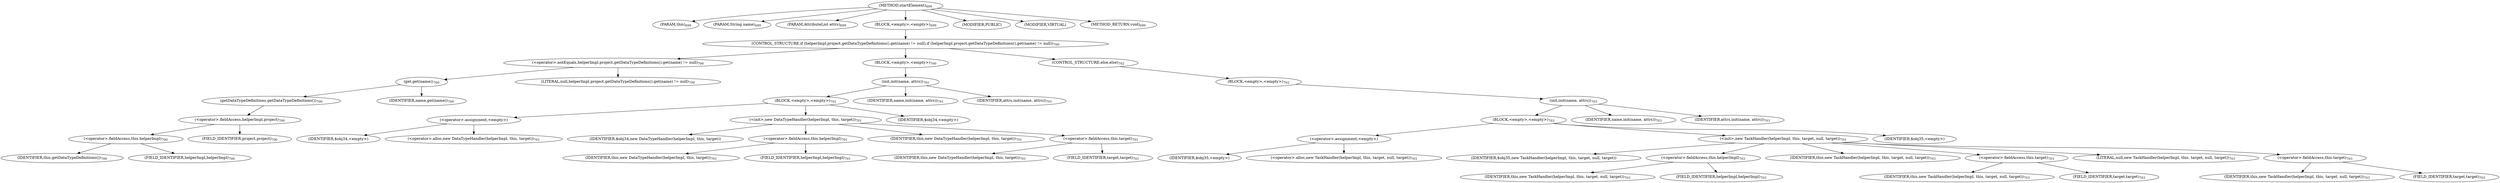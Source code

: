digraph "startElement" {  
"1478" [label = <(METHOD,startElement)<SUB>699</SUB>> ]
"72" [label = <(PARAM,this)<SUB>699</SUB>> ]
"1479" [label = <(PARAM,String name)<SUB>699</SUB>> ]
"1480" [label = <(PARAM,AttributeList attrs)<SUB>699</SUB>> ]
"1481" [label = <(BLOCK,&lt;empty&gt;,&lt;empty&gt;)<SUB>699</SUB>> ]
"1482" [label = <(CONTROL_STRUCTURE,if (helperImpl.project.getDataTypeDefinitions().get(name) != null),if (helperImpl.project.getDataTypeDefinitions().get(name) != null))<SUB>700</SUB>> ]
"1483" [label = <(&lt;operator&gt;.notEquals,helperImpl.project.getDataTypeDefinitions().get(name) != null)<SUB>700</SUB>> ]
"1484" [label = <(get,get(name))<SUB>700</SUB>> ]
"1485" [label = <(getDataTypeDefinitions,getDataTypeDefinitions())<SUB>700</SUB>> ]
"1486" [label = <(&lt;operator&gt;.fieldAccess,helperImpl.project)<SUB>700</SUB>> ]
"1487" [label = <(&lt;operator&gt;.fieldAccess,this.helperImpl)<SUB>700</SUB>> ]
"1488" [label = <(IDENTIFIER,this,getDataTypeDefinitions())<SUB>700</SUB>> ]
"1489" [label = <(FIELD_IDENTIFIER,helperImpl,helperImpl)<SUB>700</SUB>> ]
"1490" [label = <(FIELD_IDENTIFIER,project,project)<SUB>700</SUB>> ]
"1491" [label = <(IDENTIFIER,name,get(name))<SUB>700</SUB>> ]
"1492" [label = <(LITERAL,null,helperImpl.project.getDataTypeDefinitions().get(name) != null)<SUB>700</SUB>> ]
"1493" [label = <(BLOCK,&lt;empty&gt;,&lt;empty&gt;)<SUB>700</SUB>> ]
"1494" [label = <(init,init(name, attrs))<SUB>701</SUB>> ]
"1495" [label = <(BLOCK,&lt;empty&gt;,&lt;empty&gt;)<SUB>701</SUB>> ]
"1496" [label = <(&lt;operator&gt;.assignment,&lt;empty&gt;)> ]
"1497" [label = <(IDENTIFIER,$obj34,&lt;empty&gt;)> ]
"1498" [label = <(&lt;operator&gt;.alloc,new DataTypeHandler(helperImpl, this, target))<SUB>701</SUB>> ]
"1499" [label = <(&lt;init&gt;,new DataTypeHandler(helperImpl, this, target))<SUB>701</SUB>> ]
"1500" [label = <(IDENTIFIER,$obj34,new DataTypeHandler(helperImpl, this, target))> ]
"1501" [label = <(&lt;operator&gt;.fieldAccess,this.helperImpl)<SUB>701</SUB>> ]
"1502" [label = <(IDENTIFIER,this,new DataTypeHandler(helperImpl, this, target))<SUB>701</SUB>> ]
"1503" [label = <(FIELD_IDENTIFIER,helperImpl,helperImpl)<SUB>701</SUB>> ]
"71" [label = <(IDENTIFIER,this,new DataTypeHandler(helperImpl, this, target))<SUB>701</SUB>> ]
"1504" [label = <(&lt;operator&gt;.fieldAccess,this.target)<SUB>701</SUB>> ]
"1505" [label = <(IDENTIFIER,this,new DataTypeHandler(helperImpl, this, target))<SUB>701</SUB>> ]
"1506" [label = <(FIELD_IDENTIFIER,target,target)<SUB>701</SUB>> ]
"1507" [label = <(IDENTIFIER,$obj34,&lt;empty&gt;)> ]
"1508" [label = <(IDENTIFIER,name,init(name, attrs))<SUB>701</SUB>> ]
"1509" [label = <(IDENTIFIER,attrs,init(name, attrs))<SUB>701</SUB>> ]
"1510" [label = <(CONTROL_STRUCTURE,else,else)<SUB>702</SUB>> ]
"1511" [label = <(BLOCK,&lt;empty&gt;,&lt;empty&gt;)<SUB>702</SUB>> ]
"1512" [label = <(init,init(name, attrs))<SUB>703</SUB>> ]
"1513" [label = <(BLOCK,&lt;empty&gt;,&lt;empty&gt;)<SUB>703</SUB>> ]
"1514" [label = <(&lt;operator&gt;.assignment,&lt;empty&gt;)> ]
"1515" [label = <(IDENTIFIER,$obj35,&lt;empty&gt;)> ]
"1516" [label = <(&lt;operator&gt;.alloc,new TaskHandler(helperImpl, this, target, null, target))<SUB>703</SUB>> ]
"1517" [label = <(&lt;init&gt;,new TaskHandler(helperImpl, this, target, null, target))<SUB>703</SUB>> ]
"1518" [label = <(IDENTIFIER,$obj35,new TaskHandler(helperImpl, this, target, null, target))> ]
"1519" [label = <(&lt;operator&gt;.fieldAccess,this.helperImpl)<SUB>703</SUB>> ]
"1520" [label = <(IDENTIFIER,this,new TaskHandler(helperImpl, this, target, null, target))<SUB>703</SUB>> ]
"1521" [label = <(FIELD_IDENTIFIER,helperImpl,helperImpl)<SUB>703</SUB>> ]
"73" [label = <(IDENTIFIER,this,new TaskHandler(helperImpl, this, target, null, target))<SUB>703</SUB>> ]
"1522" [label = <(&lt;operator&gt;.fieldAccess,this.target)<SUB>703</SUB>> ]
"1523" [label = <(IDENTIFIER,this,new TaskHandler(helperImpl, this, target, null, target))<SUB>703</SUB>> ]
"1524" [label = <(FIELD_IDENTIFIER,target,target)<SUB>703</SUB>> ]
"1525" [label = <(LITERAL,null,new TaskHandler(helperImpl, this, target, null, target))<SUB>703</SUB>> ]
"1526" [label = <(&lt;operator&gt;.fieldAccess,this.target)<SUB>703</SUB>> ]
"1527" [label = <(IDENTIFIER,this,new TaskHandler(helperImpl, this, target, null, target))<SUB>703</SUB>> ]
"1528" [label = <(FIELD_IDENTIFIER,target,target)<SUB>703</SUB>> ]
"1529" [label = <(IDENTIFIER,$obj35,&lt;empty&gt;)> ]
"1530" [label = <(IDENTIFIER,name,init(name, attrs))<SUB>703</SUB>> ]
"1531" [label = <(IDENTIFIER,attrs,init(name, attrs))<SUB>703</SUB>> ]
"1532" [label = <(MODIFIER,PUBLIC)> ]
"1533" [label = <(MODIFIER,VIRTUAL)> ]
"1534" [label = <(METHOD_RETURN,void)<SUB>699</SUB>> ]
  "1478" -> "72" 
  "1478" -> "1479" 
  "1478" -> "1480" 
  "1478" -> "1481" 
  "1478" -> "1532" 
  "1478" -> "1533" 
  "1478" -> "1534" 
  "1481" -> "1482" 
  "1482" -> "1483" 
  "1482" -> "1493" 
  "1482" -> "1510" 
  "1483" -> "1484" 
  "1483" -> "1492" 
  "1484" -> "1485" 
  "1484" -> "1491" 
  "1485" -> "1486" 
  "1486" -> "1487" 
  "1486" -> "1490" 
  "1487" -> "1488" 
  "1487" -> "1489" 
  "1493" -> "1494" 
  "1494" -> "1495" 
  "1494" -> "1508" 
  "1494" -> "1509" 
  "1495" -> "1496" 
  "1495" -> "1499" 
  "1495" -> "1507" 
  "1496" -> "1497" 
  "1496" -> "1498" 
  "1499" -> "1500" 
  "1499" -> "1501" 
  "1499" -> "71" 
  "1499" -> "1504" 
  "1501" -> "1502" 
  "1501" -> "1503" 
  "1504" -> "1505" 
  "1504" -> "1506" 
  "1510" -> "1511" 
  "1511" -> "1512" 
  "1512" -> "1513" 
  "1512" -> "1530" 
  "1512" -> "1531" 
  "1513" -> "1514" 
  "1513" -> "1517" 
  "1513" -> "1529" 
  "1514" -> "1515" 
  "1514" -> "1516" 
  "1517" -> "1518" 
  "1517" -> "1519" 
  "1517" -> "73" 
  "1517" -> "1522" 
  "1517" -> "1525" 
  "1517" -> "1526" 
  "1519" -> "1520" 
  "1519" -> "1521" 
  "1522" -> "1523" 
  "1522" -> "1524" 
  "1526" -> "1527" 
  "1526" -> "1528" 
}
